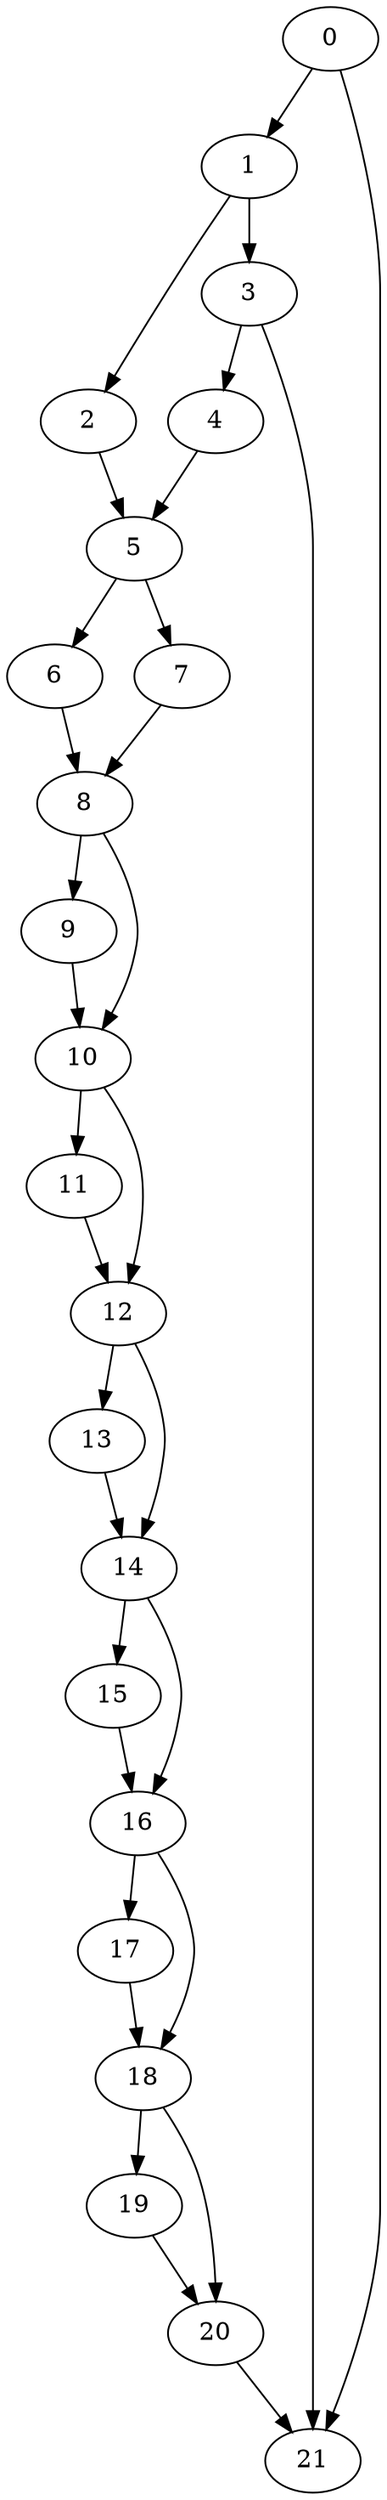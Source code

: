 digraph {
	0
	1
	2
	3
	4
	5
	6
	7
	8
	9
	10
	11
	12
	13
	14
	15
	16
	17
	18
	19
	20
	21
	5 -> 6
	5 -> 7
	8 -> 10
	9 -> 10
	14 -> 15
	1 -> 2
	11 -> 12
	10 -> 12
	12 -> 13
	16 -> 17
	17 -> 18
	16 -> 18
	3 -> 4
	2 -> 5
	4 -> 5
	8 -> 9
	10 -> 11
	14 -> 16
	15 -> 16
	18 -> 19
	18 -> 20
	19 -> 20
	0 -> 1
	1 -> 3
	6 -> 8
	7 -> 8
	12 -> 14
	13 -> 14
	20 -> 21
	0 -> 21
	3 -> 21
}
